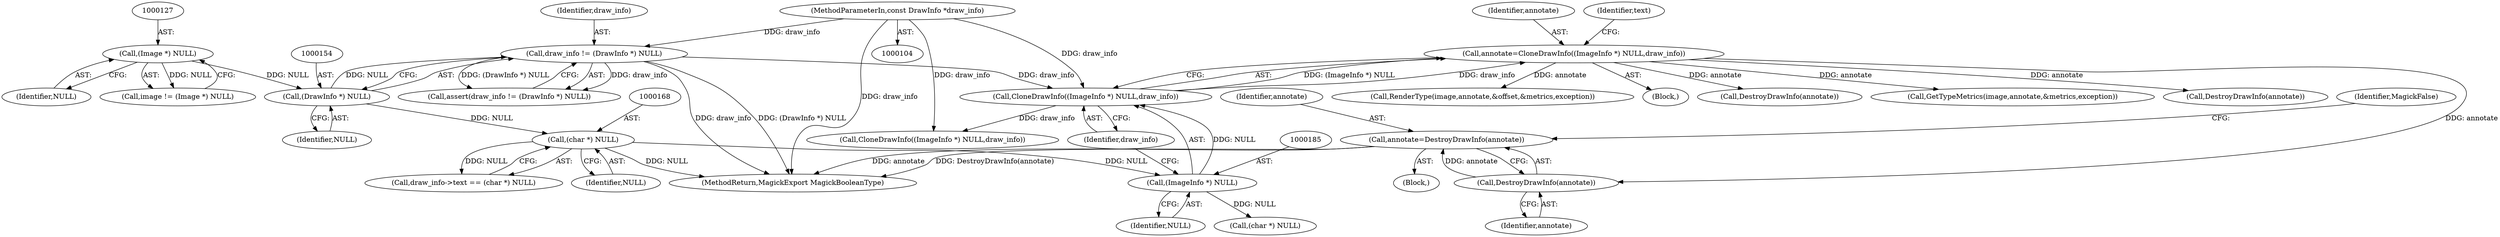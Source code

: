 digraph "0_ImageMagick_f595a1985233c399a05c0c37cc41de16a90dd025@pointer" {
"1000247" [label="(Call,annotate=DestroyDrawInfo(annotate))"];
"1000249" [label="(Call,DestroyDrawInfo(annotate))"];
"1000181" [label="(Call,annotate=CloneDrawInfo((ImageInfo *) NULL,draw_info))"];
"1000183" [label="(Call,CloneDrawInfo((ImageInfo *) NULL,draw_info))"];
"1000184" [label="(Call,(ImageInfo *) NULL)"];
"1000167" [label="(Call,(char *) NULL)"];
"1000153" [label="(Call,(DrawInfo *) NULL)"];
"1000126" [label="(Call,(Image *) NULL)"];
"1000151" [label="(Call,draw_info != (DrawInfo *) NULL)"];
"1000106" [label="(MethodParameterIn,const DrawInfo *draw_info)"];
"1001976" [label="(Call,RenderType(image,annotate,&offset,&metrics,exception))"];
"1000150" [label="(Call,assert(draw_info != (DrawInfo *) NULL))"];
"1000197" [label="(Call,(char *) NULL)"];
"1000128" [label="(Identifier,NULL)"];
"1000249" [label="(Call,DestroyDrawInfo(annotate))"];
"1000163" [label="(Call,draw_info->text == (char *) NULL)"];
"1000187" [label="(Identifier,draw_info)"];
"1000250" [label="(Identifier,annotate)"];
"1000155" [label="(Identifier,NULL)"];
"1000108" [label="(Block,)"];
"1000169" [label="(Identifier,NULL)"];
"1000189" [label="(Identifier,text)"];
"1000247" [label="(Call,annotate=DestroyDrawInfo(annotate))"];
"1000181" [label="(Call,annotate=CloneDrawInfo((ImageInfo *) NULL,draw_info))"];
"1000242" [label="(Block,)"];
"1000167" [label="(Call,(char *) NULL)"];
"1002049" [label="(MethodReturn,MagickExport MagickBooleanType)"];
"1000184" [label="(Call,(ImageInfo *) NULL)"];
"1000182" [label="(Identifier,annotate)"];
"1000369" [label="(Call,DestroyDrawInfo(annotate))"];
"1000186" [label="(Identifier,NULL)"];
"1000153" [label="(Call,(DrawInfo *) NULL)"];
"1000151" [label="(Call,draw_info != (DrawInfo *) NULL)"];
"1000126" [label="(Call,(Image *) NULL)"];
"1000183" [label="(Call,CloneDrawInfo((ImageInfo *) NULL,draw_info))"];
"1000152" [label="(Identifier,draw_info)"];
"1000252" [label="(Identifier,MagickFalse)"];
"1000479" [label="(Call,GetTypeMetrics(image,annotate,&metrics,exception))"];
"1002039" [label="(Call,DestroyDrawInfo(annotate))"];
"1000106" [label="(MethodParameterIn,const DrawInfo *draw_info)"];
"1000124" [label="(Call,image != (Image *) NULL)"];
"1000202" [label="(Call,CloneDrawInfo((ImageInfo *) NULL,draw_info))"];
"1000248" [label="(Identifier,annotate)"];
"1000247" -> "1000242"  [label="AST: "];
"1000247" -> "1000249"  [label="CFG: "];
"1000248" -> "1000247"  [label="AST: "];
"1000249" -> "1000247"  [label="AST: "];
"1000252" -> "1000247"  [label="CFG: "];
"1000247" -> "1002049"  [label="DDG: annotate"];
"1000247" -> "1002049"  [label="DDG: DestroyDrawInfo(annotate)"];
"1000249" -> "1000247"  [label="DDG: annotate"];
"1000249" -> "1000250"  [label="CFG: "];
"1000250" -> "1000249"  [label="AST: "];
"1000181" -> "1000249"  [label="DDG: annotate"];
"1000181" -> "1000108"  [label="AST: "];
"1000181" -> "1000183"  [label="CFG: "];
"1000182" -> "1000181"  [label="AST: "];
"1000183" -> "1000181"  [label="AST: "];
"1000189" -> "1000181"  [label="CFG: "];
"1000183" -> "1000181"  [label="DDG: (ImageInfo *) NULL"];
"1000183" -> "1000181"  [label="DDG: draw_info"];
"1000181" -> "1000369"  [label="DDG: annotate"];
"1000181" -> "1000479"  [label="DDG: annotate"];
"1000181" -> "1001976"  [label="DDG: annotate"];
"1000181" -> "1002039"  [label="DDG: annotate"];
"1000183" -> "1000187"  [label="CFG: "];
"1000184" -> "1000183"  [label="AST: "];
"1000187" -> "1000183"  [label="AST: "];
"1000184" -> "1000183"  [label="DDG: NULL"];
"1000151" -> "1000183"  [label="DDG: draw_info"];
"1000106" -> "1000183"  [label="DDG: draw_info"];
"1000183" -> "1000202"  [label="DDG: draw_info"];
"1000184" -> "1000186"  [label="CFG: "];
"1000185" -> "1000184"  [label="AST: "];
"1000186" -> "1000184"  [label="AST: "];
"1000187" -> "1000184"  [label="CFG: "];
"1000167" -> "1000184"  [label="DDG: NULL"];
"1000184" -> "1000197"  [label="DDG: NULL"];
"1000167" -> "1000163"  [label="AST: "];
"1000167" -> "1000169"  [label="CFG: "];
"1000168" -> "1000167"  [label="AST: "];
"1000169" -> "1000167"  [label="AST: "];
"1000163" -> "1000167"  [label="CFG: "];
"1000167" -> "1002049"  [label="DDG: NULL"];
"1000167" -> "1000163"  [label="DDG: NULL"];
"1000153" -> "1000167"  [label="DDG: NULL"];
"1000153" -> "1000151"  [label="AST: "];
"1000153" -> "1000155"  [label="CFG: "];
"1000154" -> "1000153"  [label="AST: "];
"1000155" -> "1000153"  [label="AST: "];
"1000151" -> "1000153"  [label="CFG: "];
"1000153" -> "1000151"  [label="DDG: NULL"];
"1000126" -> "1000153"  [label="DDG: NULL"];
"1000126" -> "1000124"  [label="AST: "];
"1000126" -> "1000128"  [label="CFG: "];
"1000127" -> "1000126"  [label="AST: "];
"1000128" -> "1000126"  [label="AST: "];
"1000124" -> "1000126"  [label="CFG: "];
"1000126" -> "1000124"  [label="DDG: NULL"];
"1000151" -> "1000150"  [label="AST: "];
"1000152" -> "1000151"  [label="AST: "];
"1000150" -> "1000151"  [label="CFG: "];
"1000151" -> "1002049"  [label="DDG: draw_info"];
"1000151" -> "1002049"  [label="DDG: (DrawInfo *) NULL"];
"1000151" -> "1000150"  [label="DDG: draw_info"];
"1000151" -> "1000150"  [label="DDG: (DrawInfo *) NULL"];
"1000106" -> "1000151"  [label="DDG: draw_info"];
"1000106" -> "1000104"  [label="AST: "];
"1000106" -> "1002049"  [label="DDG: draw_info"];
"1000106" -> "1000202"  [label="DDG: draw_info"];
}
